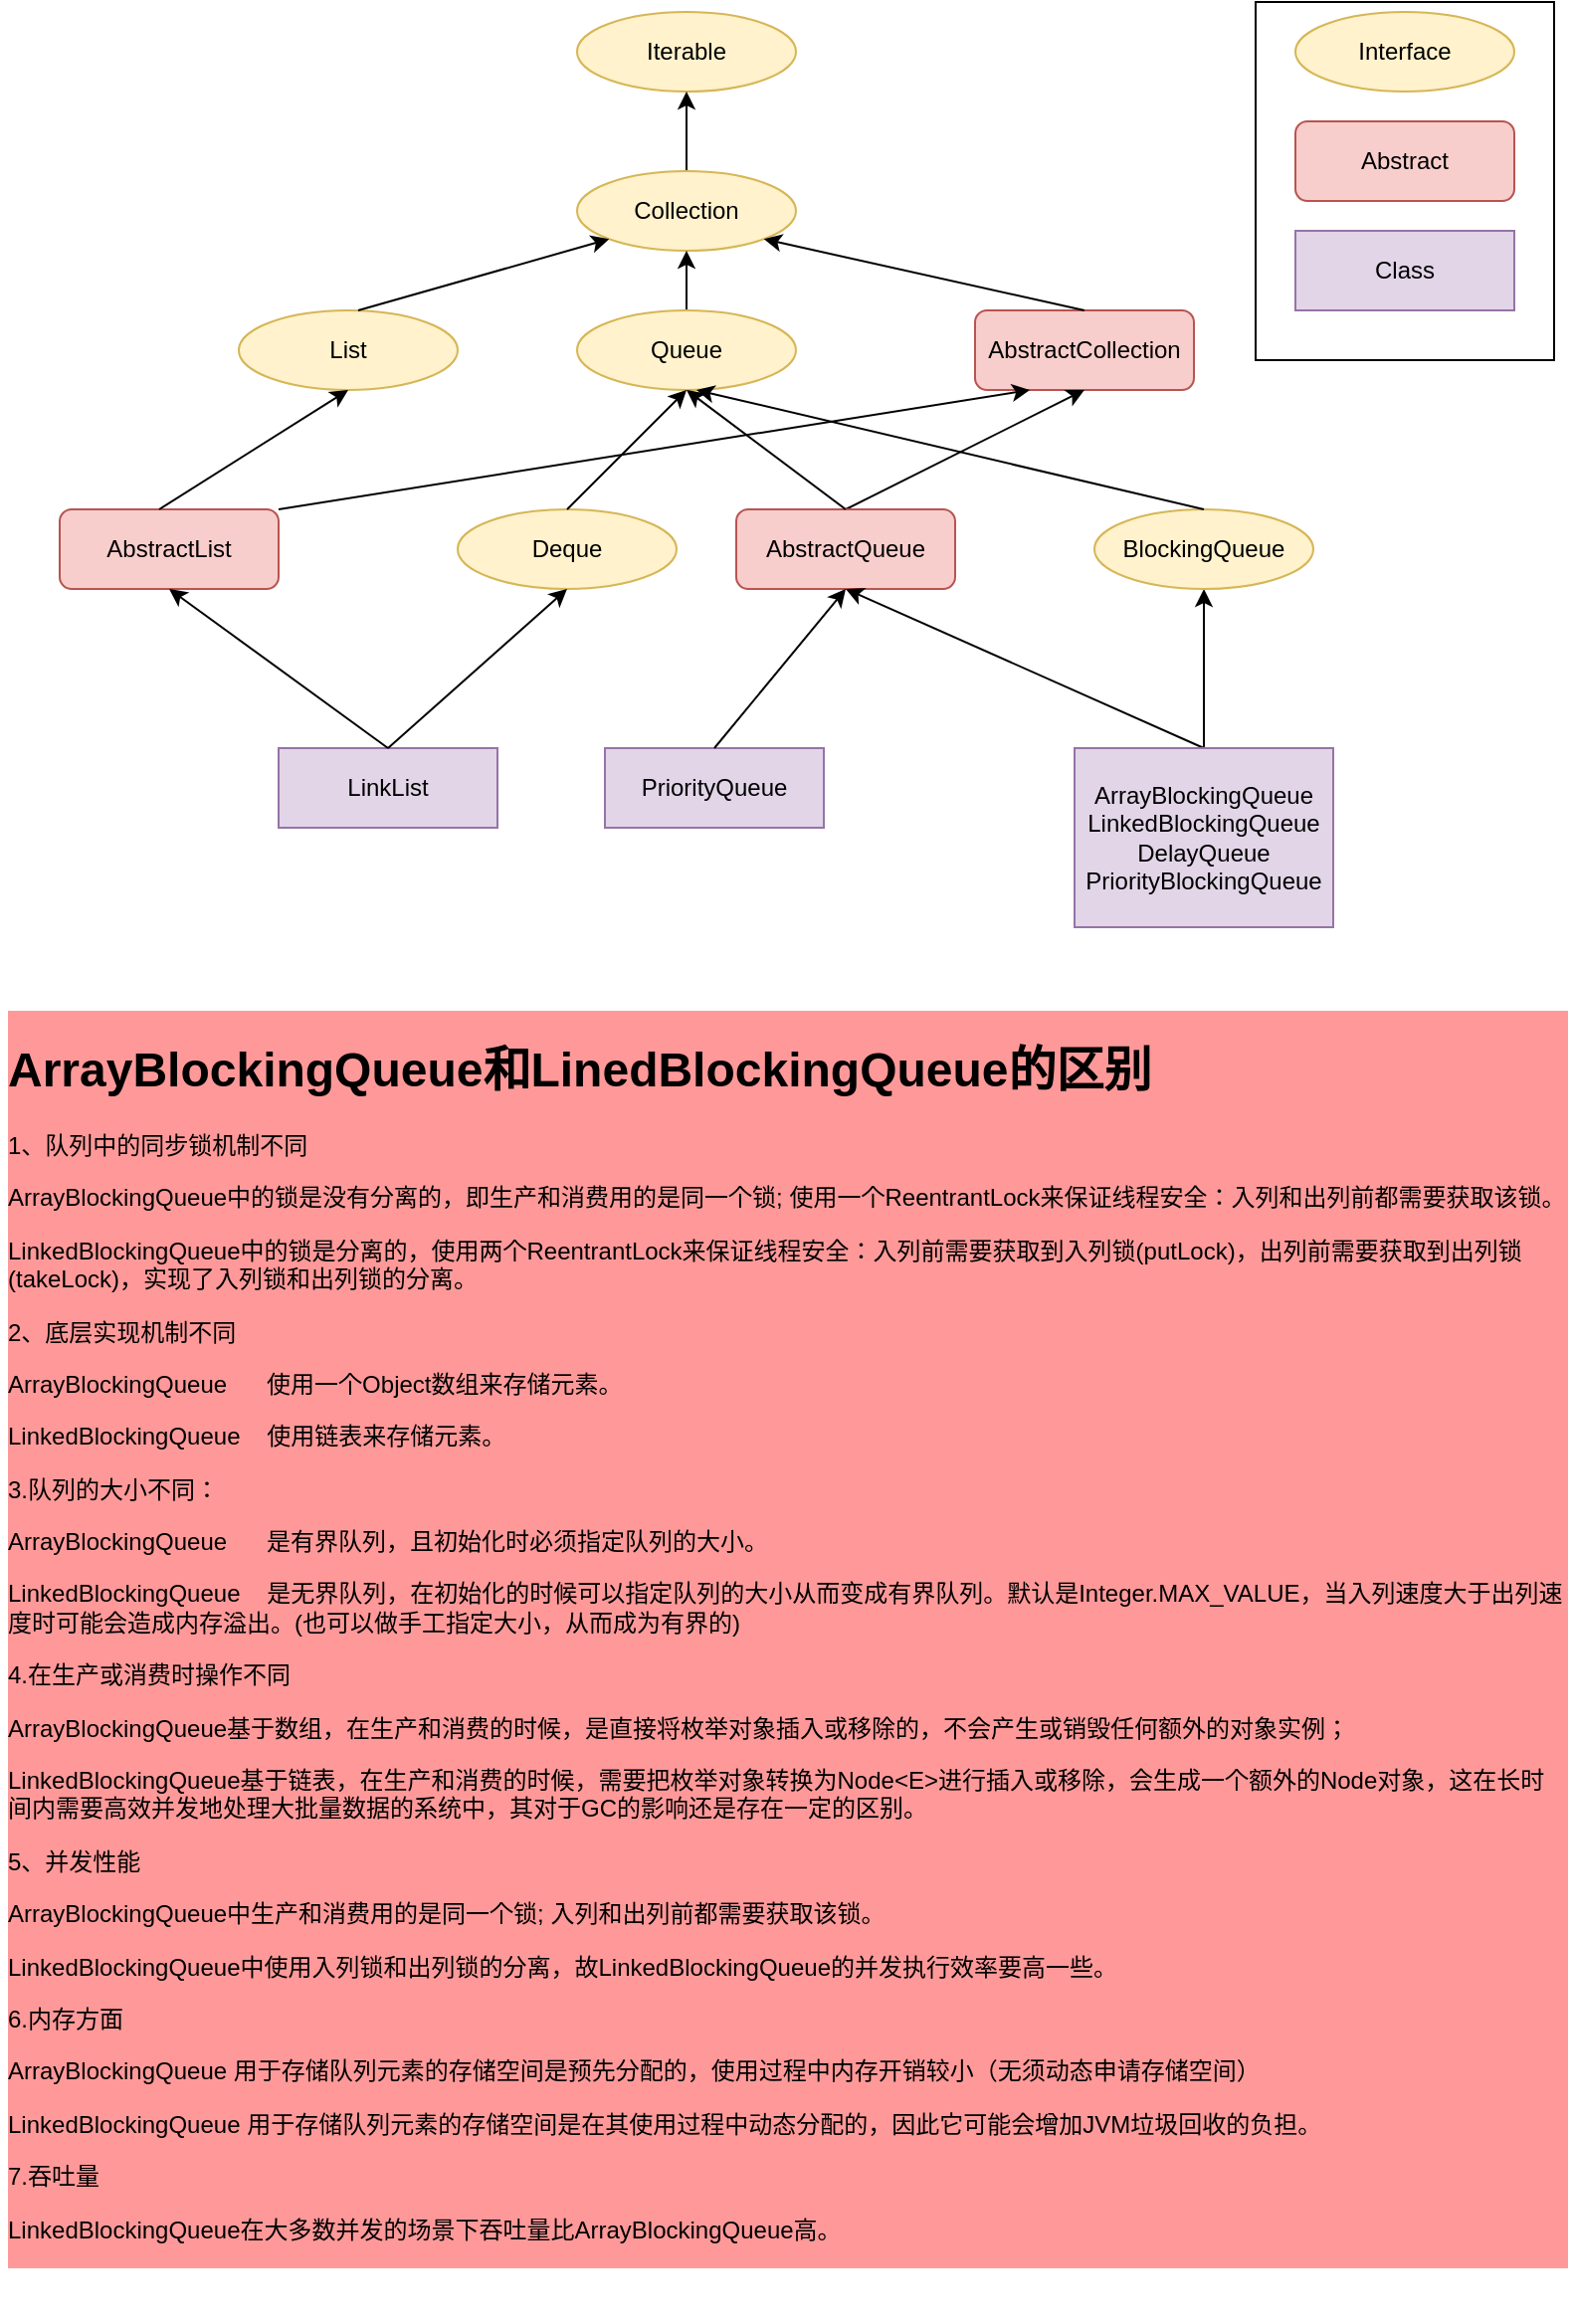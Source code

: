<mxfile version="17.4.5" type="github">
  <diagram id="KzXo4lCQdF08V09xWkdI" name="第 1 页">
    <mxGraphModel dx="1458" dy="547" grid="1" gridSize="10" guides="1" tooltips="1" connect="1" arrows="1" fold="1" page="1" pageScale="1" pageWidth="827" pageHeight="1169" math="0" shadow="0">
      <root>
        <mxCell id="0" />
        <mxCell id="1" parent="0" />
        <mxCell id="uyAxJpKGS8kve1YCeigY-19" value="" style="rounded=0;whiteSpace=wrap;html=1;labelBackgroundColor=#FF9999;fontSize=11;" vertex="1" parent="1">
          <mxGeometry x="650" width="150" height="180" as="geometry" />
        </mxCell>
        <mxCell id="uyAxJpKGS8kve1YCeigY-1" value="Interface" style="ellipse;whiteSpace=wrap;html=1;fillColor=#fff2cc;strokeColor=#d6b656;" vertex="1" parent="1">
          <mxGeometry x="670" y="5" width="110" height="40" as="geometry" />
        </mxCell>
        <mxCell id="uyAxJpKGS8kve1YCeigY-2" value="Abstract" style="rounded=1;whiteSpace=wrap;html=1;fillColor=#f8cecc;strokeColor=#b85450;" vertex="1" parent="1">
          <mxGeometry x="670" y="60" width="110" height="40" as="geometry" />
        </mxCell>
        <mxCell id="uyAxJpKGS8kve1YCeigY-3" value="Class" style="rounded=0;whiteSpace=wrap;html=1;fillColor=#e1d5e7;strokeColor=#9673a6;" vertex="1" parent="1">
          <mxGeometry x="670" y="115" width="110" height="40" as="geometry" />
        </mxCell>
        <mxCell id="uyAxJpKGS8kve1YCeigY-5" value="Iterable" style="ellipse;whiteSpace=wrap;html=1;fillColor=#fff2cc;strokeColor=#d6b656;" vertex="1" parent="1">
          <mxGeometry x="309" y="5" width="110" height="40" as="geometry" />
        </mxCell>
        <mxCell id="uyAxJpKGS8kve1YCeigY-21" style="edgeStyle=orthogonalEdgeStyle;rounded=0;orthogonalLoop=1;jettySize=auto;html=1;exitX=0.5;exitY=0;exitDx=0;exitDy=0;entryX=0.5;entryY=1;entryDx=0;entryDy=0;fontSize=11;" edge="1" parent="1" source="uyAxJpKGS8kve1YCeigY-6" target="uyAxJpKGS8kve1YCeigY-5">
          <mxGeometry relative="1" as="geometry" />
        </mxCell>
        <mxCell id="uyAxJpKGS8kve1YCeigY-6" value="Collection" style="ellipse;whiteSpace=wrap;html=1;fillColor=#fff2cc;strokeColor=#d6b656;" vertex="1" parent="1">
          <mxGeometry x="309" y="85" width="110" height="40" as="geometry" />
        </mxCell>
        <mxCell id="uyAxJpKGS8kve1YCeigY-7" value="AbstractCollection" style="rounded=1;whiteSpace=wrap;html=1;fillColor=#f8cecc;strokeColor=#b85450;" vertex="1" parent="1">
          <mxGeometry x="509" y="155" width="110" height="40" as="geometry" />
        </mxCell>
        <mxCell id="uyAxJpKGS8kve1YCeigY-26" style="edgeStyle=orthogonalEdgeStyle;rounded=0;orthogonalLoop=1;jettySize=auto;html=1;exitX=0.5;exitY=0;exitDx=0;exitDy=0;entryX=0.5;entryY=1;entryDx=0;entryDy=0;fontSize=11;" edge="1" parent="1" source="uyAxJpKGS8kve1YCeigY-8" target="uyAxJpKGS8kve1YCeigY-6">
          <mxGeometry relative="1" as="geometry" />
        </mxCell>
        <mxCell id="uyAxJpKGS8kve1YCeigY-8" value="Queue" style="ellipse;whiteSpace=wrap;html=1;fillColor=#fff2cc;strokeColor=#d6b656;" vertex="1" parent="1">
          <mxGeometry x="309" y="155" width="110" height="40" as="geometry" />
        </mxCell>
        <mxCell id="uyAxJpKGS8kve1YCeigY-9" value="List" style="ellipse;whiteSpace=wrap;html=1;fillColor=#fff2cc;strokeColor=#d6b656;" vertex="1" parent="1">
          <mxGeometry x="139" y="155" width="110" height="40" as="geometry" />
        </mxCell>
        <mxCell id="uyAxJpKGS8kve1YCeigY-39" style="edgeStyle=none;rounded=0;orthogonalLoop=1;jettySize=auto;html=1;exitX=0.5;exitY=0;exitDx=0;exitDy=0;entryX=0.5;entryY=1;entryDx=0;entryDy=0;fontSize=11;" edge="1" parent="1" source="uyAxJpKGS8kve1YCeigY-10" target="uyAxJpKGS8kve1YCeigY-7">
          <mxGeometry relative="1" as="geometry" />
        </mxCell>
        <mxCell id="uyAxJpKGS8kve1YCeigY-10" value="AbstractQueue" style="rounded=1;whiteSpace=wrap;html=1;fillColor=#f8cecc;strokeColor=#b85450;" vertex="1" parent="1">
          <mxGeometry x="389" y="255" width="110" height="40" as="geometry" />
        </mxCell>
        <mxCell id="uyAxJpKGS8kve1YCeigY-11" value="Deque" style="ellipse;whiteSpace=wrap;html=1;fillColor=#fff2cc;strokeColor=#d6b656;" vertex="1" parent="1">
          <mxGeometry x="249" y="255" width="110" height="40" as="geometry" />
        </mxCell>
        <mxCell id="uyAxJpKGS8kve1YCeigY-38" style="rounded=0;orthogonalLoop=1;jettySize=auto;html=1;exitX=1;exitY=0;exitDx=0;exitDy=0;entryX=0.25;entryY=1;entryDx=0;entryDy=0;fontSize=11;" edge="1" parent="1" source="uyAxJpKGS8kve1YCeigY-12" target="uyAxJpKGS8kve1YCeigY-7">
          <mxGeometry relative="1" as="geometry" />
        </mxCell>
        <mxCell id="uyAxJpKGS8kve1YCeigY-12" value="AbstractList" style="rounded=1;whiteSpace=wrap;html=1;fillColor=#f8cecc;strokeColor=#b85450;" vertex="1" parent="1">
          <mxGeometry x="49" y="255" width="110" height="40" as="geometry" />
        </mxCell>
        <mxCell id="uyAxJpKGS8kve1YCeigY-13" value="LinkList" style="rounded=0;whiteSpace=wrap;html=1;fillColor=#e1d5e7;strokeColor=#9673a6;" vertex="1" parent="1">
          <mxGeometry x="159" y="375" width="110" height="40" as="geometry" />
        </mxCell>
        <mxCell id="uyAxJpKGS8kve1YCeigY-14" value="PriorityQueue" style="rounded=0;whiteSpace=wrap;html=1;fillColor=#e1d5e7;strokeColor=#9673a6;" vertex="1" parent="1">
          <mxGeometry x="323" y="375" width="110" height="40" as="geometry" />
        </mxCell>
        <mxCell id="uyAxJpKGS8kve1YCeigY-40" style="edgeStyle=none;rounded=0;orthogonalLoop=1;jettySize=auto;html=1;exitX=0.5;exitY=0;exitDx=0;exitDy=0;entryX=0.5;entryY=1;entryDx=0;entryDy=0;fontSize=11;" edge="1" parent="1" source="uyAxJpKGS8kve1YCeigY-15" target="uyAxJpKGS8kve1YCeigY-17">
          <mxGeometry relative="1" as="geometry" />
        </mxCell>
        <mxCell id="uyAxJpKGS8kve1YCeigY-41" style="edgeStyle=none;rounded=0;orthogonalLoop=1;jettySize=auto;html=1;exitX=0.5;exitY=0;exitDx=0;exitDy=0;entryX=0.5;entryY=1;entryDx=0;entryDy=0;fontSize=11;" edge="1" parent="1" source="uyAxJpKGS8kve1YCeigY-15" target="uyAxJpKGS8kve1YCeigY-10">
          <mxGeometry relative="1" as="geometry" />
        </mxCell>
        <mxCell id="uyAxJpKGS8kve1YCeigY-15" value="ArrayBlockingQueue&lt;br&gt;LinkedBlockingQueue&lt;br&gt;DelayQueue&lt;br&gt;PriorityBlockingQueue" style="rounded=0;whiteSpace=wrap;html=1;fillColor=#e1d5e7;strokeColor=#9673a6;align=center;" vertex="1" parent="1">
          <mxGeometry x="559" y="375" width="130" height="90" as="geometry" />
        </mxCell>
        <mxCell id="uyAxJpKGS8kve1YCeigY-17" value="BlockingQueue" style="ellipse;whiteSpace=wrap;html=1;fillColor=#fff2cc;strokeColor=#d6b656;" vertex="1" parent="1">
          <mxGeometry x="569" y="255" width="110" height="40" as="geometry" />
        </mxCell>
        <mxCell id="uyAxJpKGS8kve1YCeigY-18" value="&lt;h1&gt;ArrayBlockingQueue和LinedBlockingQueue的区别&lt;/h1&gt;&lt;p&gt;1、队列中的同步锁机制不同&lt;/p&gt;&lt;p&gt;ArrayBlockingQueue中的锁是没有分离的，即生产和消费用的是同一个锁; 使用一个ReentrantLock来保证线程安全：入列和出列前都需要获取该锁。&lt;/p&gt;&lt;p&gt;LinkedBlockingQueue中的锁是分离的，使用两个ReentrantLock来保证线程安全：入列前需要获取到入列锁(putLock)，出列前需要获取到出列锁(takeLock)，实现了入列锁和出列锁的分离。&lt;/p&gt;&lt;p&gt;2、底层实现机制不同&lt;/p&gt;&lt;p&gt;ArrayBlockingQueue&amp;nbsp; &amp;nbsp; &amp;nbsp; 使用一个Object数组来存储元素。&lt;/p&gt;&lt;p&gt;LinkedBlockingQueue&amp;nbsp; &amp;nbsp; 使用链表来存储元素。&lt;/p&gt;&lt;p&gt;3.队列的大小不同：&lt;/p&gt;&lt;p&gt;ArrayBlockingQueue&amp;nbsp; &amp;nbsp; &amp;nbsp; 是有界队列，且初始化时必须指定队列的大小。&lt;/p&gt;&lt;p&gt;LinkedBlockingQueue&amp;nbsp; &amp;nbsp; 是无界队列，在初始化的时候可以指定队列的大小从而变成有界队列。默认是Integer.MAX_VALUE，当入列速度大于出列速度时可能会造成内存溢出。(也可以做手工指定大小，从而成为有界的)&lt;/p&gt;&lt;p&gt;4.在生产或消费时操作不同&lt;/p&gt;&lt;p&gt;ArrayBlockingQueue基于数组，在生产和消费的时候，是直接将枚举对象插入或移除的，不会产生或销毁任何额外的对象实例；&lt;/p&gt;&lt;p&gt;LinkedBlockingQueue基于链表，在生产和消费的时候，需要把枚举对象转换为Node&amp;lt;E&amp;gt;进行插入或移除，会生成一个额外的Node对象，这在长时间内需要高效并发地处理大批量数据的系统中，其对于GC的影响还是存在一定的区别。&lt;/p&gt;&lt;p&gt;5、并发性能&lt;/p&gt;&lt;p&gt;ArrayBlockingQueue中生产和消费用的是同一个锁; 入列和出列前都需要获取该锁。&lt;/p&gt;&lt;p&gt;LinkedBlockingQueue中使用入列锁和出列锁的分离，故LinkedBlockingQueue的并发执行效率要高一些。&lt;/p&gt;&lt;p&gt;6.内存方面&lt;/p&gt;&lt;p&gt;ArrayBlockingQueue 用于存储队列元素的存储空间是预先分配的，使用过程中内存开销较小（无须动态申请存储空间）&lt;/p&gt;&lt;p&gt;LinkedBlockingQueue 用于存储队列元素的存储空间是在其使用过程中动态分配的，因此它可能会增加JVM垃圾回收的负担。&lt;/p&gt;&lt;p&gt;7.吞吐量&lt;/p&gt;&lt;p&gt;LinkedBlockingQueue在大多数并发的场景下吞吐量比ArrayBlockingQueue高。&lt;/p&gt;" style="text;html=1;strokeColor=none;fillColor=none;spacing=4;spacingTop=-27;overflow=hidden;rounded=0;whiteSpace=wrap;labelBackgroundColor=#FF9999;" vertex="1" parent="1">
          <mxGeometry x="19" y="525" width="790" height="640" as="geometry" />
        </mxCell>
        <mxCell id="uyAxJpKGS8kve1YCeigY-20" value="" style="endArrow=classic;html=1;rounded=0;fontSize=11;entryX=0;entryY=1;entryDx=0;entryDy=0;" edge="1" parent="1" target="uyAxJpKGS8kve1YCeigY-6">
          <mxGeometry width="50" height="50" relative="1" as="geometry">
            <mxPoint x="199" y="155" as="sourcePoint" />
            <mxPoint x="249" y="95" as="targetPoint" />
          </mxGeometry>
        </mxCell>
        <mxCell id="uyAxJpKGS8kve1YCeigY-27" value="" style="endArrow=classic;html=1;rounded=0;fontSize=11;exitX=0.5;exitY=0;exitDx=0;exitDy=0;entryX=1;entryY=1;entryDx=0;entryDy=0;" edge="1" parent="1" source="uyAxJpKGS8kve1YCeigY-7" target="uyAxJpKGS8kve1YCeigY-6">
          <mxGeometry width="50" height="50" relative="1" as="geometry">
            <mxPoint x="539" y="135" as="sourcePoint" />
            <mxPoint x="589" y="85" as="targetPoint" />
          </mxGeometry>
        </mxCell>
        <mxCell id="uyAxJpKGS8kve1YCeigY-29" value="" style="endArrow=classic;html=1;rounded=0;fontSize=11;entryX=0.5;entryY=1;entryDx=0;entryDy=0;" edge="1" parent="1" target="uyAxJpKGS8kve1YCeigY-9">
          <mxGeometry width="50" height="50" relative="1" as="geometry">
            <mxPoint x="99" y="255" as="sourcePoint" />
            <mxPoint x="149" y="205" as="targetPoint" />
          </mxGeometry>
        </mxCell>
        <mxCell id="uyAxJpKGS8kve1YCeigY-30" value="" style="endArrow=classic;html=1;rounded=0;fontSize=11;exitX=0.5;exitY=0;exitDx=0;exitDy=0;entryX=0.5;entryY=1;entryDx=0;entryDy=0;" edge="1" parent="1" source="uyAxJpKGS8kve1YCeigY-14" target="uyAxJpKGS8kve1YCeigY-10">
          <mxGeometry width="50" height="50" relative="1" as="geometry">
            <mxPoint x="439" y="305" as="sourcePoint" />
            <mxPoint x="489" y="255" as="targetPoint" />
          </mxGeometry>
        </mxCell>
        <mxCell id="uyAxJpKGS8kve1YCeigY-31" value="" style="endArrow=classic;html=1;rounded=0;fontSize=11;entryX=0.5;entryY=1;entryDx=0;entryDy=0;exitX=0.5;exitY=0;exitDx=0;exitDy=0;" edge="1" parent="1" source="uyAxJpKGS8kve1YCeigY-13" target="uyAxJpKGS8kve1YCeigY-12">
          <mxGeometry width="50" height="50" relative="1" as="geometry">
            <mxPoint x="189" y="385" as="sourcePoint" />
            <mxPoint x="239" y="335" as="targetPoint" />
          </mxGeometry>
        </mxCell>
        <mxCell id="uyAxJpKGS8kve1YCeigY-32" value="" style="endArrow=classic;html=1;rounded=0;fontSize=11;entryX=0.5;entryY=1;entryDx=0;entryDy=0;exitX=0.5;exitY=0;exitDx=0;exitDy=0;" edge="1" parent="1" source="uyAxJpKGS8kve1YCeigY-13" target="uyAxJpKGS8kve1YCeigY-11">
          <mxGeometry width="50" height="50" relative="1" as="geometry">
            <mxPoint x="209" y="375" as="sourcePoint" />
            <mxPoint x="259" y="325" as="targetPoint" />
          </mxGeometry>
        </mxCell>
        <mxCell id="uyAxJpKGS8kve1YCeigY-35" value="" style="endArrow=classic;html=1;rounded=0;fontSize=11;entryX=0.5;entryY=1;entryDx=0;entryDy=0;exitX=0.5;exitY=0;exitDx=0;exitDy=0;" edge="1" parent="1" source="uyAxJpKGS8kve1YCeigY-10" target="uyAxJpKGS8kve1YCeigY-8">
          <mxGeometry width="50" height="50" relative="1" as="geometry">
            <mxPoint x="439" y="305" as="sourcePoint" />
            <mxPoint x="489" y="255" as="targetPoint" />
          </mxGeometry>
        </mxCell>
        <mxCell id="uyAxJpKGS8kve1YCeigY-36" value="" style="endArrow=classic;html=1;rounded=0;fontSize=11;entryX=0.5;entryY=1;entryDx=0;entryDy=0;exitX=0.5;exitY=0;exitDx=0;exitDy=0;" edge="1" parent="1" source="uyAxJpKGS8kve1YCeigY-11" target="uyAxJpKGS8kve1YCeigY-8">
          <mxGeometry width="50" height="50" relative="1" as="geometry">
            <mxPoint x="299" y="255" as="sourcePoint" />
            <mxPoint x="349" y="205" as="targetPoint" />
          </mxGeometry>
        </mxCell>
        <mxCell id="uyAxJpKGS8kve1YCeigY-37" value="" style="endArrow=classic;html=1;rounded=0;fontSize=11;exitX=0.5;exitY=0;exitDx=0;exitDy=0;" edge="1" parent="1" source="uyAxJpKGS8kve1YCeigY-17">
          <mxGeometry width="50" height="50" relative="1" as="geometry">
            <mxPoint x="599" y="265" as="sourcePoint" />
            <mxPoint x="369" y="195" as="targetPoint" />
          </mxGeometry>
        </mxCell>
      </root>
    </mxGraphModel>
  </diagram>
</mxfile>
